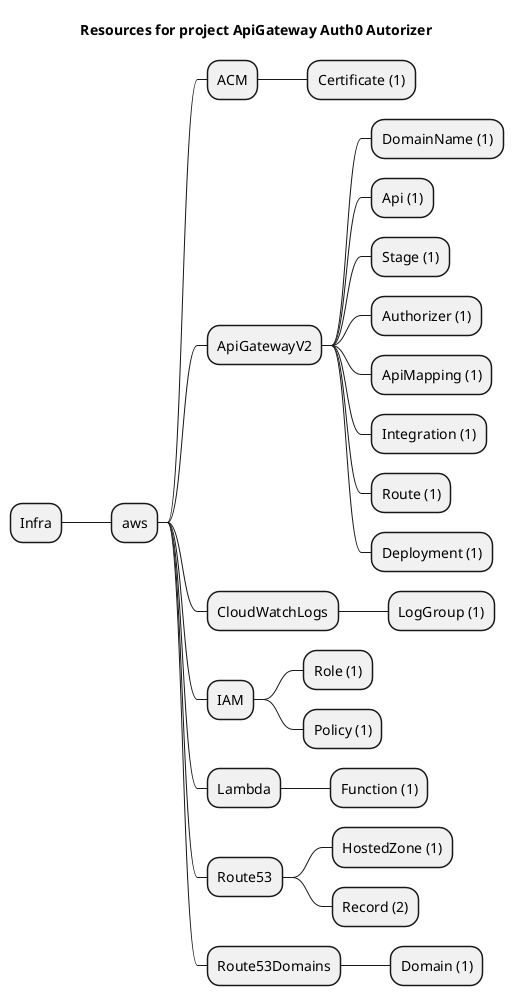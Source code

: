 @startmindmap
title Resources for project ApiGateway Auth0 Autorizer
skinparam monochrome true
+ Infra
++ aws
+++ ACM
++++ Certificate (1)
+++ ApiGatewayV2
++++ DomainName (1)
++++ Api (1)
++++ Stage (1)
++++ Authorizer (1)
++++ ApiMapping (1)
++++ Integration (1)
++++ Route (1)
++++ Deployment (1)
+++ CloudWatchLogs
++++ LogGroup (1)
+++ IAM
++++ Role (1)
++++ Policy (1)
+++ Lambda
++++ Function (1)
+++ Route53
++++ HostedZone (1)
++++ Record (2)
+++ Route53Domains
++++ Domain (1)
@endmindmap